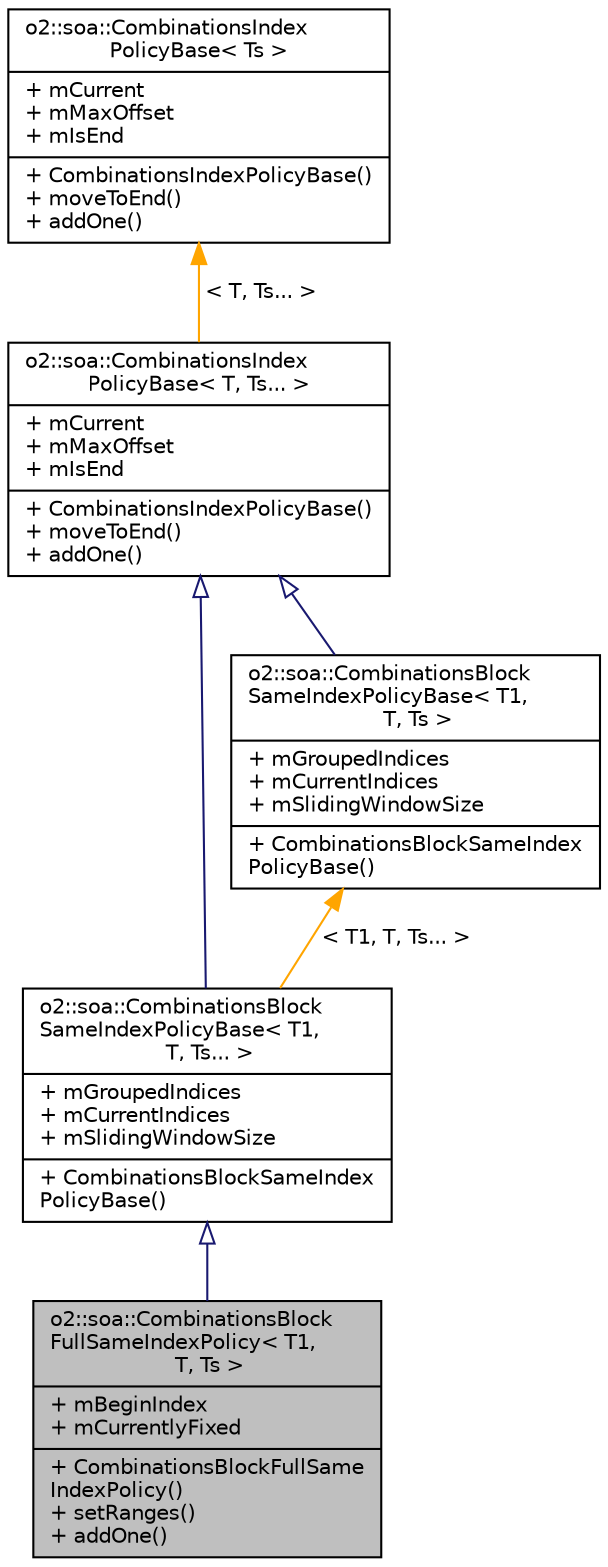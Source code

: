 digraph "o2::soa::CombinationsBlockFullSameIndexPolicy&lt; T1, T, Ts &gt;"
{
 // INTERACTIVE_SVG=YES
  bgcolor="transparent";
  edge [fontname="Helvetica",fontsize="10",labelfontname="Helvetica",labelfontsize="10"];
  node [fontname="Helvetica",fontsize="10",shape=record];
  Node0 [label="{o2::soa::CombinationsBlock\lFullSameIndexPolicy\< T1,\l T, Ts \>\n|+ mBeginIndex\l+ mCurrentlyFixed\l|+ CombinationsBlockFullSame\lIndexPolicy()\l+ setRanges()\l+ addOne()\l}",height=0.2,width=0.4,color="black", fillcolor="grey75", style="filled", fontcolor="black"];
  Node1 -> Node0 [dir="back",color="midnightblue",fontsize="10",style="solid",arrowtail="onormal",fontname="Helvetica"];
  Node1 [label="{o2::soa::CombinationsBlock\lSameIndexPolicyBase\< T1,\l T, Ts... \>\n|+ mGroupedIndices\l+ mCurrentIndices\l+ mSlidingWindowSize\l|+ CombinationsBlockSameIndex\lPolicyBase()\l}",height=0.2,width=0.4,color="black",URL="$d3/dc5/structo2_1_1soa_1_1CombinationsBlockSameIndexPolicyBase.html"];
  Node2 -> Node1 [dir="back",color="midnightblue",fontsize="10",style="solid",arrowtail="onormal",fontname="Helvetica"];
  Node2 [label="{o2::soa::CombinationsIndex\lPolicyBase\< T, Ts... \>\n|+ mCurrent\l+ mMaxOffset\l+ mIsEnd\l|+ CombinationsIndexPolicyBase()\l+ moveToEnd()\l+ addOne()\l}",height=0.2,width=0.4,color="black",URL="$de/dac/structo2_1_1soa_1_1CombinationsIndexPolicyBase.html"];
  Node3 -> Node2 [dir="back",color="orange",fontsize="10",style="solid",label=" \< T, Ts... \>" ,fontname="Helvetica"];
  Node3 [label="{o2::soa::CombinationsIndex\lPolicyBase\< Ts \>\n|+ mCurrent\l+ mMaxOffset\l+ mIsEnd\l|+ CombinationsIndexPolicyBase()\l+ moveToEnd()\l+ addOne()\l}",height=0.2,width=0.4,color="black",URL="$de/dac/structo2_1_1soa_1_1CombinationsIndexPolicyBase.html"];
  Node4 -> Node1 [dir="back",color="orange",fontsize="10",style="solid",label=" \< T1, T, Ts... \>" ,fontname="Helvetica"];
  Node4 [label="{o2::soa::CombinationsBlock\lSameIndexPolicyBase\< T1,\l T, Ts \>\n|+ mGroupedIndices\l+ mCurrentIndices\l+ mSlidingWindowSize\l|+ CombinationsBlockSameIndex\lPolicyBase()\l}",height=0.2,width=0.4,color="black",URL="$d3/dc5/structo2_1_1soa_1_1CombinationsBlockSameIndexPolicyBase.html"];
  Node2 -> Node4 [dir="back",color="midnightblue",fontsize="10",style="solid",arrowtail="onormal",fontname="Helvetica"];
}
